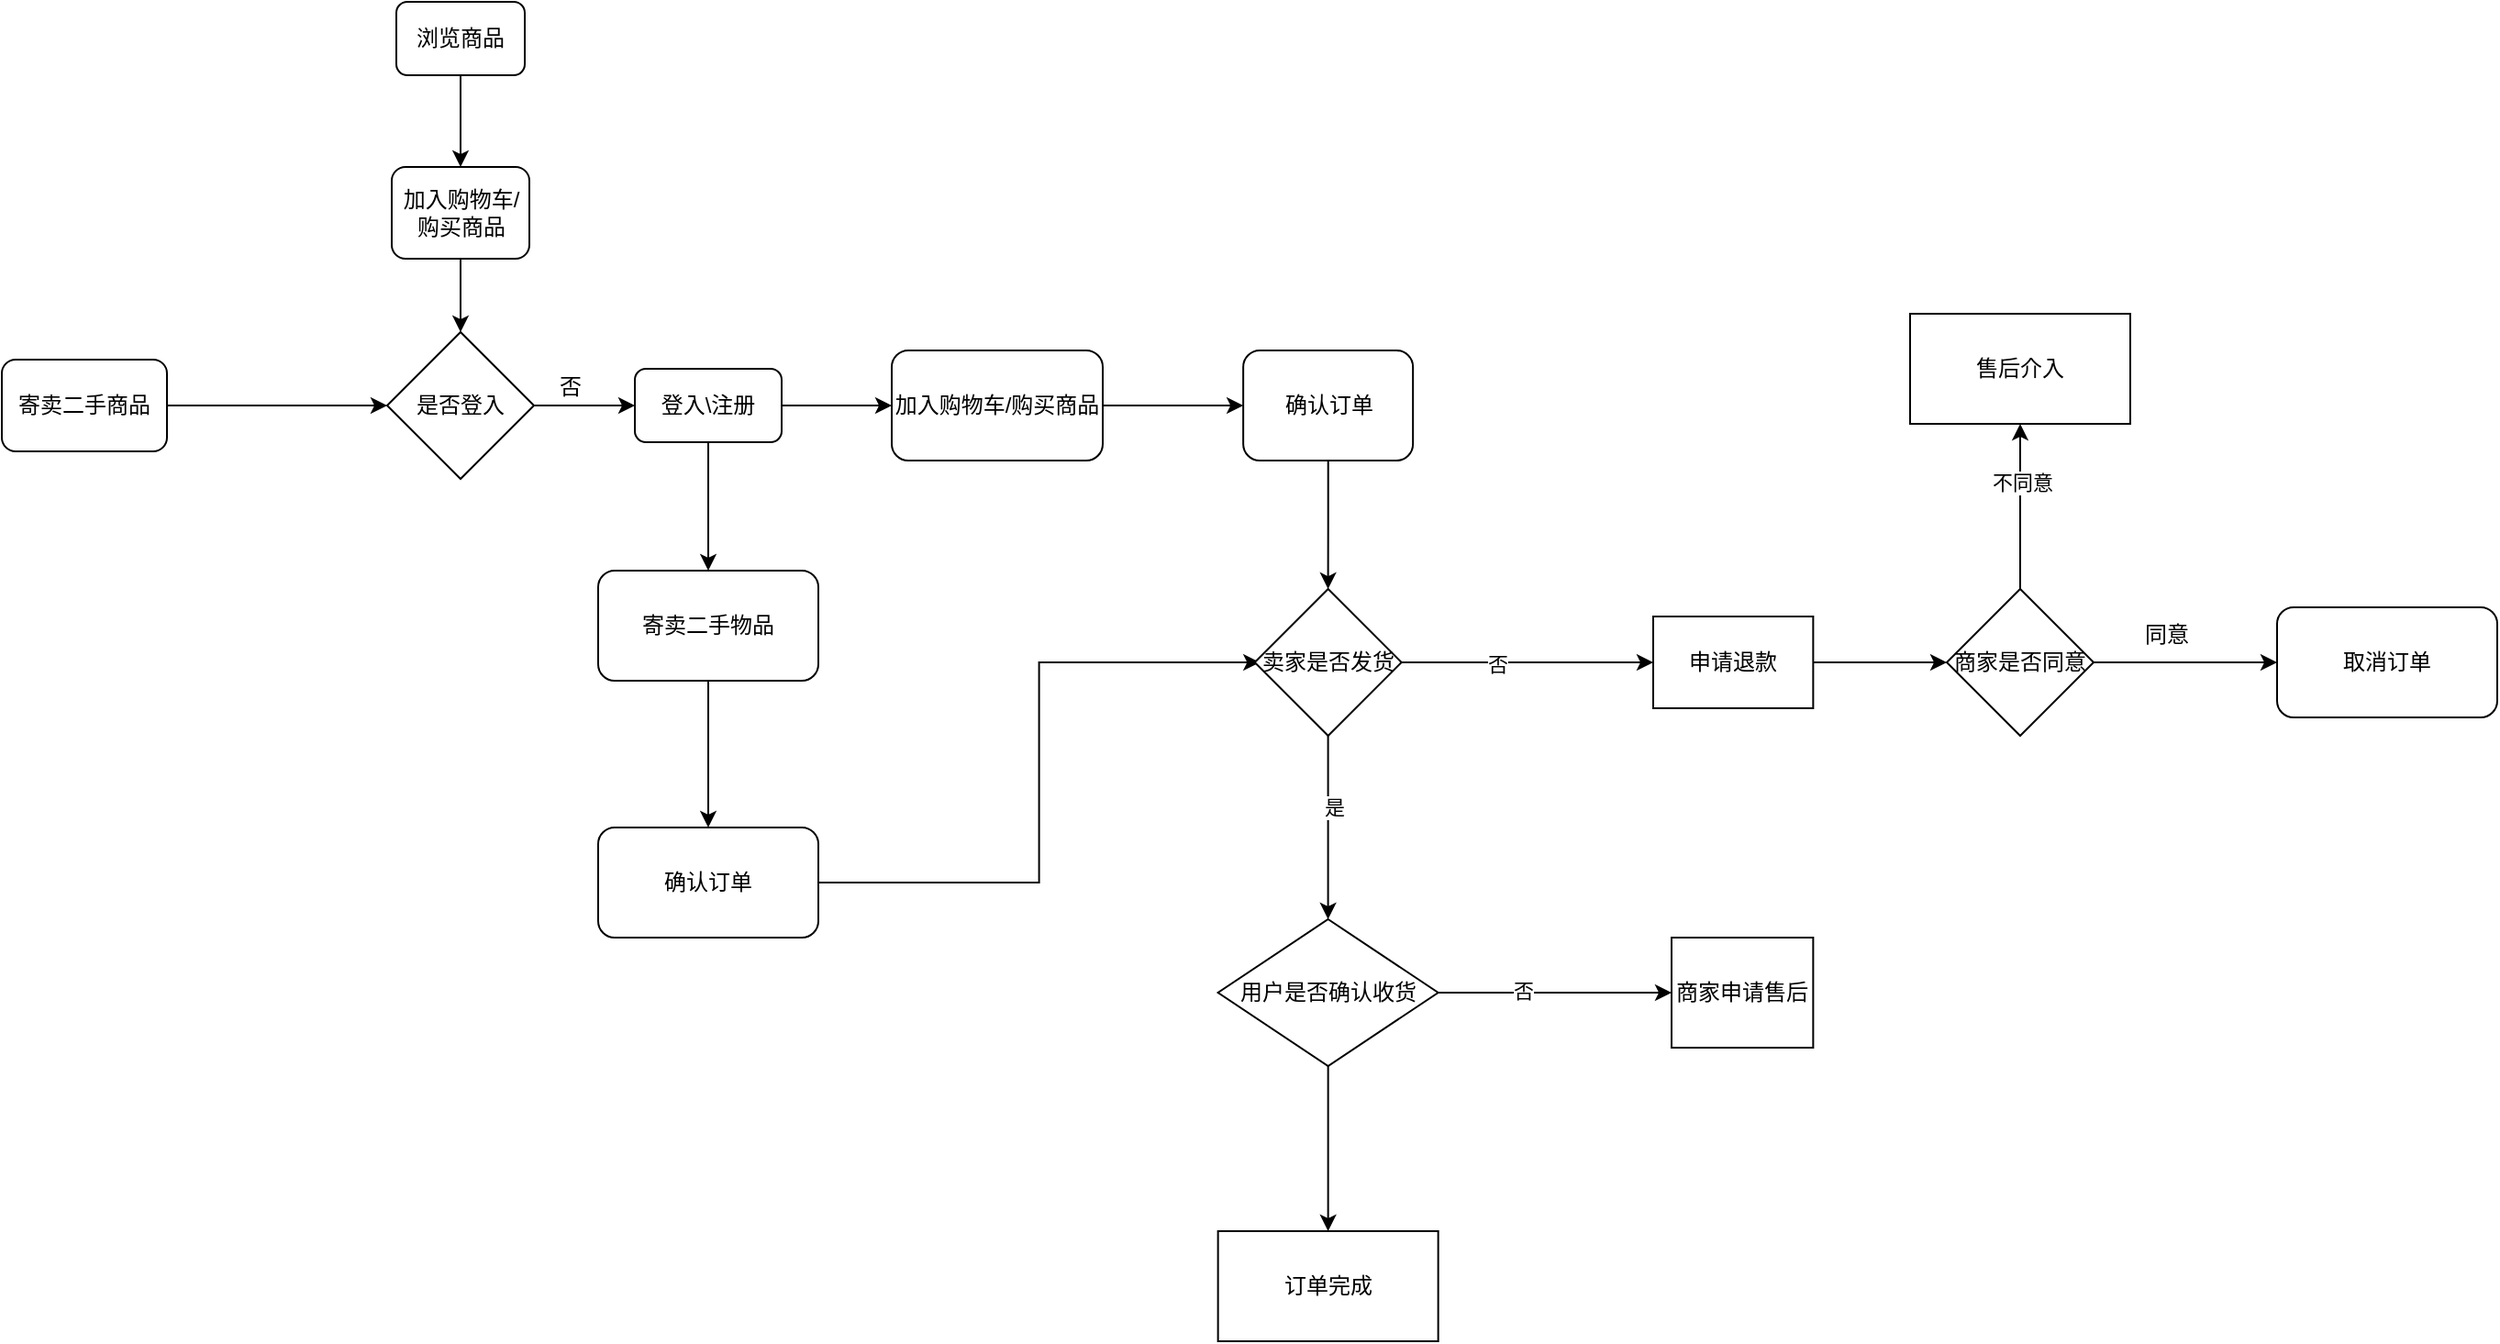 <mxfile version="14.9.0" type="device"><diagram id="C5RBs43oDa-KdzZeNtuy" name="Page-1"><mxGraphModel dx="1422" dy="800" grid="1" gridSize="10" guides="1" tooltips="1" connect="1" arrows="1" fold="1" page="1" pageScale="1" pageWidth="2339" pageHeight="3300" math="0" shadow="0"><root><mxCell id="WIyWlLk6GJQsqaUBKTNV-0"/><mxCell id="WIyWlLk6GJQsqaUBKTNV-1" parent="WIyWlLk6GJQsqaUBKTNV-0"/><mxCell id="6NHLm4GycRipnxTwL8Ba-12" value="" style="edgeStyle=orthogonalEdgeStyle;rounded=0;orthogonalLoop=1;jettySize=auto;html=1;" edge="1" parent="WIyWlLk6GJQsqaUBKTNV-1" source="6NHLm4GycRipnxTwL8Ba-0" target="6NHLm4GycRipnxTwL8Ba-11"><mxGeometry relative="1" as="geometry"/></mxCell><mxCell id="6NHLm4GycRipnxTwL8Ba-18" value="" style="edgeStyle=orthogonalEdgeStyle;rounded=0;orthogonalLoop=1;jettySize=auto;html=1;" edge="1" parent="WIyWlLk6GJQsqaUBKTNV-1" source="6NHLm4GycRipnxTwL8Ba-0" target="6NHLm4GycRipnxTwL8Ba-17"><mxGeometry relative="1" as="geometry"/></mxCell><mxCell id="6NHLm4GycRipnxTwL8Ba-0" value="登入\注册" style="rounded=1;whiteSpace=wrap;html=1;" vertex="1" parent="WIyWlLk6GJQsqaUBKTNV-1"><mxGeometry x="855" y="460" width="80" height="40" as="geometry"/></mxCell><mxCell id="6NHLm4GycRipnxTwL8Ba-1" value="浏览商品" style="rounded=1;whiteSpace=wrap;html=1;" vertex="1" parent="WIyWlLk6GJQsqaUBKTNV-1"><mxGeometry x="725" y="260" width="70" height="40" as="geometry"/></mxCell><mxCell id="6NHLm4GycRipnxTwL8Ba-5" value="" style="edgeStyle=orthogonalEdgeStyle;rounded=0;orthogonalLoop=1;jettySize=auto;html=1;" edge="1" parent="WIyWlLk6GJQsqaUBKTNV-1" source="6NHLm4GycRipnxTwL8Ba-2" target="6NHLm4GycRipnxTwL8Ba-4"><mxGeometry relative="1" as="geometry"/></mxCell><mxCell id="6NHLm4GycRipnxTwL8Ba-2" value="加入购物车/购买商品" style="rounded=1;whiteSpace=wrap;html=1;" vertex="1" parent="WIyWlLk6GJQsqaUBKTNV-1"><mxGeometry x="722.5" y="350" width="75" height="50" as="geometry"/></mxCell><mxCell id="6NHLm4GycRipnxTwL8Ba-3" value="" style="endArrow=classic;html=1;exitX=0.5;exitY=1;exitDx=0;exitDy=0;entryX=0.5;entryY=0;entryDx=0;entryDy=0;" edge="1" parent="WIyWlLk6GJQsqaUBKTNV-1" source="6NHLm4GycRipnxTwL8Ba-1" target="6NHLm4GycRipnxTwL8Ba-2"><mxGeometry width="50" height="50" relative="1" as="geometry"><mxPoint x="1065" y="630" as="sourcePoint"/><mxPoint x="1115" y="580" as="targetPoint"/></mxGeometry></mxCell><mxCell id="6NHLm4GycRipnxTwL8Ba-6" value="" style="edgeStyle=orthogonalEdgeStyle;rounded=0;orthogonalLoop=1;jettySize=auto;html=1;" edge="1" parent="WIyWlLk6GJQsqaUBKTNV-1" source="6NHLm4GycRipnxTwL8Ba-4" target="6NHLm4GycRipnxTwL8Ba-0"><mxGeometry relative="1" as="geometry"/></mxCell><mxCell id="6NHLm4GycRipnxTwL8Ba-4" value="是否登入" style="rhombus;whiteSpace=wrap;html=1;" vertex="1" parent="WIyWlLk6GJQsqaUBKTNV-1"><mxGeometry x="720" y="440" width="80" height="80" as="geometry"/></mxCell><mxCell id="6NHLm4GycRipnxTwL8Ba-10" style="edgeStyle=orthogonalEdgeStyle;rounded=0;orthogonalLoop=1;jettySize=auto;html=1;entryX=0;entryY=0.5;entryDx=0;entryDy=0;" edge="1" parent="WIyWlLk6GJQsqaUBKTNV-1" source="6NHLm4GycRipnxTwL8Ba-9" target="6NHLm4GycRipnxTwL8Ba-4"><mxGeometry relative="1" as="geometry"/></mxCell><mxCell id="6NHLm4GycRipnxTwL8Ba-9" value="寄卖二手商品" style="rounded=1;whiteSpace=wrap;html=1;" vertex="1" parent="WIyWlLk6GJQsqaUBKTNV-1"><mxGeometry x="510" y="455" width="90" height="50" as="geometry"/></mxCell><mxCell id="6NHLm4GycRipnxTwL8Ba-14" value="" style="edgeStyle=orthogonalEdgeStyle;rounded=0;orthogonalLoop=1;jettySize=auto;html=1;" edge="1" parent="WIyWlLk6GJQsqaUBKTNV-1" source="6NHLm4GycRipnxTwL8Ba-11" target="6NHLm4GycRipnxTwL8Ba-13"><mxGeometry relative="1" as="geometry"/></mxCell><mxCell id="6NHLm4GycRipnxTwL8Ba-11" value="&lt;span&gt;加入购物车/购买商品&lt;/span&gt;" style="whiteSpace=wrap;html=1;rounded=1;" vertex="1" parent="WIyWlLk6GJQsqaUBKTNV-1"><mxGeometry x="995" y="450" width="115" height="60" as="geometry"/></mxCell><mxCell id="6NHLm4GycRipnxTwL8Ba-16" value="" style="edgeStyle=orthogonalEdgeStyle;rounded=0;orthogonalLoop=1;jettySize=auto;html=1;" edge="1" parent="WIyWlLk6GJQsqaUBKTNV-1" source="6NHLm4GycRipnxTwL8Ba-13" target="6NHLm4GycRipnxTwL8Ba-15"><mxGeometry relative="1" as="geometry"/></mxCell><mxCell id="6NHLm4GycRipnxTwL8Ba-13" value="确认订单" style="whiteSpace=wrap;html=1;rounded=1;" vertex="1" parent="WIyWlLk6GJQsqaUBKTNV-1"><mxGeometry x="1186.57" y="450" width="92.5" height="60" as="geometry"/></mxCell><mxCell id="6NHLm4GycRipnxTwL8Ba-15" value="卖家是否发货" style="rhombus;whiteSpace=wrap;html=1;rounded=1;" vertex="1" parent="WIyWlLk6GJQsqaUBKTNV-1"><mxGeometry x="1195.63" y="580" width="74.37" height="80" as="geometry"/></mxCell><mxCell id="6NHLm4GycRipnxTwL8Ba-20" value="" style="edgeStyle=orthogonalEdgeStyle;rounded=0;orthogonalLoop=1;jettySize=auto;html=1;" edge="1" parent="WIyWlLk6GJQsqaUBKTNV-1" source="6NHLm4GycRipnxTwL8Ba-17" target="6NHLm4GycRipnxTwL8Ba-19"><mxGeometry relative="1" as="geometry"/></mxCell><mxCell id="6NHLm4GycRipnxTwL8Ba-17" value="寄卖二手物品" style="rounded=1;whiteSpace=wrap;html=1;" vertex="1" parent="WIyWlLk6GJQsqaUBKTNV-1"><mxGeometry x="835" y="570" width="120" height="60" as="geometry"/></mxCell><mxCell id="6NHLm4GycRipnxTwL8Ba-21" style="edgeStyle=orthogonalEdgeStyle;rounded=0;orthogonalLoop=1;jettySize=auto;html=1;entryX=0;entryY=0.5;entryDx=0;entryDy=0;" edge="1" parent="WIyWlLk6GJQsqaUBKTNV-1" source="6NHLm4GycRipnxTwL8Ba-19" target="6NHLm4GycRipnxTwL8Ba-15"><mxGeometry relative="1" as="geometry"/></mxCell><mxCell id="6NHLm4GycRipnxTwL8Ba-19" value="确认订单" style="rounded=1;whiteSpace=wrap;html=1;" vertex="1" parent="WIyWlLk6GJQsqaUBKTNV-1"><mxGeometry x="835" y="710" width="120" height="60" as="geometry"/></mxCell><mxCell id="6NHLm4GycRipnxTwL8Ba-24" value="" style="edgeStyle=orthogonalEdgeStyle;rounded=0;orthogonalLoop=1;jettySize=auto;html=1;" edge="1" parent="WIyWlLk6GJQsqaUBKTNV-1" source="6NHLm4GycRipnxTwL8Ba-22"><mxGeometry relative="1" as="geometry"><mxPoint x="1232.8" y="760" as="targetPoint"/></mxGeometry></mxCell><mxCell id="6NHLm4GycRipnxTwL8Ba-26" value="是" style="edgeLabel;html=1;align=center;verticalAlign=middle;resizable=0;points=[];" vertex="1" connectable="0" parent="6NHLm4GycRipnxTwL8Ba-24"><mxGeometry x="-0.222" y="3" relative="1" as="geometry"><mxPoint as="offset"/></mxGeometry></mxCell><mxCell id="6NHLm4GycRipnxTwL8Ba-28" value="" style="edgeStyle=orthogonalEdgeStyle;rounded=0;orthogonalLoop=1;jettySize=auto;html=1;" edge="1" parent="WIyWlLk6GJQsqaUBKTNV-1" source="6NHLm4GycRipnxTwL8Ba-22" target="6NHLm4GycRipnxTwL8Ba-27"><mxGeometry relative="1" as="geometry"/></mxCell><mxCell id="6NHLm4GycRipnxTwL8Ba-29" value="否" style="edgeLabel;html=1;align=center;verticalAlign=middle;resizable=0;points=[];" vertex="1" connectable="0" parent="6NHLm4GycRipnxTwL8Ba-28"><mxGeometry x="-0.25" y="-1" relative="1" as="geometry"><mxPoint as="offset"/></mxGeometry></mxCell><mxCell id="6NHLm4GycRipnxTwL8Ba-22" value="卖家是否发货" style="rhombus;whiteSpace=wrap;html=1;" vertex="1" parent="WIyWlLk6GJQsqaUBKTNV-1"><mxGeometry x="1192.82" y="580" width="80" height="80" as="geometry"/></mxCell><mxCell id="6NHLm4GycRipnxTwL8Ba-25" value="否" style="text;html=1;strokeColor=none;fillColor=none;align=center;verticalAlign=middle;whiteSpace=wrap;rounded=0;" vertex="1" parent="WIyWlLk6GJQsqaUBKTNV-1"><mxGeometry x="800" y="460" width="40" height="20" as="geometry"/></mxCell><mxCell id="6NHLm4GycRipnxTwL8Ba-37" value="" style="edgeStyle=orthogonalEdgeStyle;rounded=0;orthogonalLoop=1;jettySize=auto;html=1;" edge="1" parent="WIyWlLk6GJQsqaUBKTNV-1" source="6NHLm4GycRipnxTwL8Ba-27" target="6NHLm4GycRipnxTwL8Ba-36"><mxGeometry relative="1" as="geometry"/></mxCell><mxCell id="6NHLm4GycRipnxTwL8Ba-27" value="申请退款" style="whiteSpace=wrap;html=1;" vertex="1" parent="WIyWlLk6GJQsqaUBKTNV-1"><mxGeometry x="1410" y="595" width="87.18" height="50" as="geometry"/></mxCell><mxCell id="6NHLm4GycRipnxTwL8Ba-32" value="" style="edgeStyle=orthogonalEdgeStyle;rounded=0;orthogonalLoop=1;jettySize=auto;html=1;" edge="1" parent="WIyWlLk6GJQsqaUBKTNV-1" source="6NHLm4GycRipnxTwL8Ba-30" target="6NHLm4GycRipnxTwL8Ba-31"><mxGeometry relative="1" as="geometry"/></mxCell><mxCell id="6NHLm4GycRipnxTwL8Ba-33" value="否" style="edgeLabel;html=1;align=center;verticalAlign=middle;resizable=0;points=[];" vertex="1" connectable="0" parent="6NHLm4GycRipnxTwL8Ba-32"><mxGeometry x="-0.274" y="1" relative="1" as="geometry"><mxPoint as="offset"/></mxGeometry></mxCell><mxCell id="6NHLm4GycRipnxTwL8Ba-35" value="" style="edgeStyle=orthogonalEdgeStyle;rounded=0;orthogonalLoop=1;jettySize=auto;html=1;" edge="1" parent="WIyWlLk6GJQsqaUBKTNV-1" source="6NHLm4GycRipnxTwL8Ba-30" target="6NHLm4GycRipnxTwL8Ba-34"><mxGeometry relative="1" as="geometry"/></mxCell><mxCell id="6NHLm4GycRipnxTwL8Ba-30" value="用户是否确认收货" style="rhombus;whiteSpace=wrap;html=1;" vertex="1" parent="WIyWlLk6GJQsqaUBKTNV-1"><mxGeometry x="1172.82" y="760" width="120" height="80" as="geometry"/></mxCell><mxCell id="6NHLm4GycRipnxTwL8Ba-31" value="商家申请售后" style="whiteSpace=wrap;html=1;" vertex="1" parent="WIyWlLk6GJQsqaUBKTNV-1"><mxGeometry x="1420" y="770" width="77.18" height="60" as="geometry"/></mxCell><mxCell id="6NHLm4GycRipnxTwL8Ba-34" value="订单完成" style="whiteSpace=wrap;html=1;" vertex="1" parent="WIyWlLk6GJQsqaUBKTNV-1"><mxGeometry x="1172.82" y="930" width="120" height="60" as="geometry"/></mxCell><mxCell id="6NHLm4GycRipnxTwL8Ba-42" value="" style="edgeStyle=orthogonalEdgeStyle;rounded=0;orthogonalLoop=1;jettySize=auto;html=1;" edge="1" parent="WIyWlLk6GJQsqaUBKTNV-1" source="6NHLm4GycRipnxTwL8Ba-36" target="6NHLm4GycRipnxTwL8Ba-38"><mxGeometry relative="1" as="geometry"/></mxCell><mxCell id="6NHLm4GycRipnxTwL8Ba-43" value="不同意" style="edgeLabel;html=1;align=center;verticalAlign=middle;resizable=0;points=[];" vertex="1" connectable="0" parent="6NHLm4GycRipnxTwL8Ba-42"><mxGeometry x="0.289" y="-1" relative="1" as="geometry"><mxPoint as="offset"/></mxGeometry></mxCell><mxCell id="6NHLm4GycRipnxTwL8Ba-45" value="" style="edgeStyle=orthogonalEdgeStyle;rounded=0;orthogonalLoop=1;jettySize=auto;html=1;" edge="1" parent="WIyWlLk6GJQsqaUBKTNV-1" source="6NHLm4GycRipnxTwL8Ba-36"><mxGeometry relative="1" as="geometry"><mxPoint x="1750" y="620" as="targetPoint"/></mxGeometry></mxCell><mxCell id="6NHLm4GycRipnxTwL8Ba-36" value="商家是否同意" style="rhombus;whiteSpace=wrap;html=1;" vertex="1" parent="WIyWlLk6GJQsqaUBKTNV-1"><mxGeometry x="1570" y="580" width="80" height="80" as="geometry"/></mxCell><mxCell id="6NHLm4GycRipnxTwL8Ba-38" value="售后介入" style="whiteSpace=wrap;html=1;" vertex="1" parent="WIyWlLk6GJQsqaUBKTNV-1"><mxGeometry x="1550" y="430" width="120" height="60" as="geometry"/></mxCell><mxCell id="6NHLm4GycRipnxTwL8Ba-46" value="同意" style="text;html=1;strokeColor=none;fillColor=none;align=center;verticalAlign=middle;whiteSpace=wrap;rounded=0;" vertex="1" parent="WIyWlLk6GJQsqaUBKTNV-1"><mxGeometry x="1670" y="595" width="40" height="20" as="geometry"/></mxCell><mxCell id="6NHLm4GycRipnxTwL8Ba-47" value="取消订单" style="rounded=1;whiteSpace=wrap;html=1;" vertex="1" parent="WIyWlLk6GJQsqaUBKTNV-1"><mxGeometry x="1750" y="590" width="120" height="60" as="geometry"/></mxCell></root></mxGraphModel></diagram></mxfile>